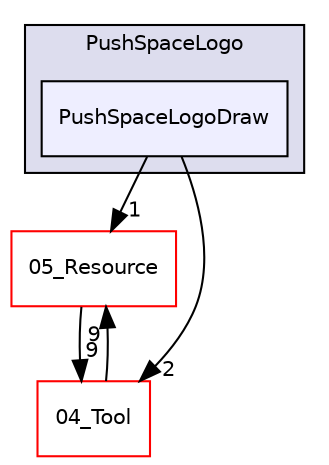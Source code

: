 digraph "C:/HAL/PG関係/03_作成プログラム/03_HAL授業/就職作品/Project/source/03_Object/2D/UI/PushSpaceLogo/PushSpaceLogoDraw" {
  compound=true
  node [ fontsize="10", fontname="Helvetica"];
  edge [ labelfontsize="10", labelfontname="Helvetica"];
  subgraph clusterdir_e8422a9d5343217ff22b216517ee7d7f {
    graph [ bgcolor="#ddddee", pencolor="black", label="PushSpaceLogo" fontname="Helvetica", fontsize="10", URL="dir_e8422a9d5343217ff22b216517ee7d7f.html"]
  dir_5e4e3599f2f99a938b6d5b2cf1d0c1d1 [shape=box, label="PushSpaceLogoDraw", style="filled", fillcolor="#eeeeff", pencolor="black", URL="dir_5e4e3599f2f99a938b6d5b2cf1d0c1d1.html"];
  }
  dir_6e58c436369e4a795ef16d3c489c4702 [shape=box label="05_Resource" fillcolor="white" style="filled" color="red" URL="dir_6e58c436369e4a795ef16d3c489c4702.html"];
  dir_48bb4aacea20c6a8378e1408d864b090 [shape=box label="04_Tool" fillcolor="white" style="filled" color="red" URL="dir_48bb4aacea20c6a8378e1408d864b090.html"];
  dir_6e58c436369e4a795ef16d3c489c4702->dir_48bb4aacea20c6a8378e1408d864b090 [headlabel="9", labeldistance=1.5 headhref="dir_000158_000080.html"];
  dir_5e4e3599f2f99a938b6d5b2cf1d0c1d1->dir_6e58c436369e4a795ef16d3c489c4702 [headlabel="1", labeldistance=1.5 headhref="dir_000037_000158.html"];
  dir_5e4e3599f2f99a938b6d5b2cf1d0c1d1->dir_48bb4aacea20c6a8378e1408d864b090 [headlabel="2", labeldistance=1.5 headhref="dir_000037_000080.html"];
  dir_48bb4aacea20c6a8378e1408d864b090->dir_6e58c436369e4a795ef16d3c489c4702 [headlabel="9", labeldistance=1.5 headhref="dir_000080_000158.html"];
}
